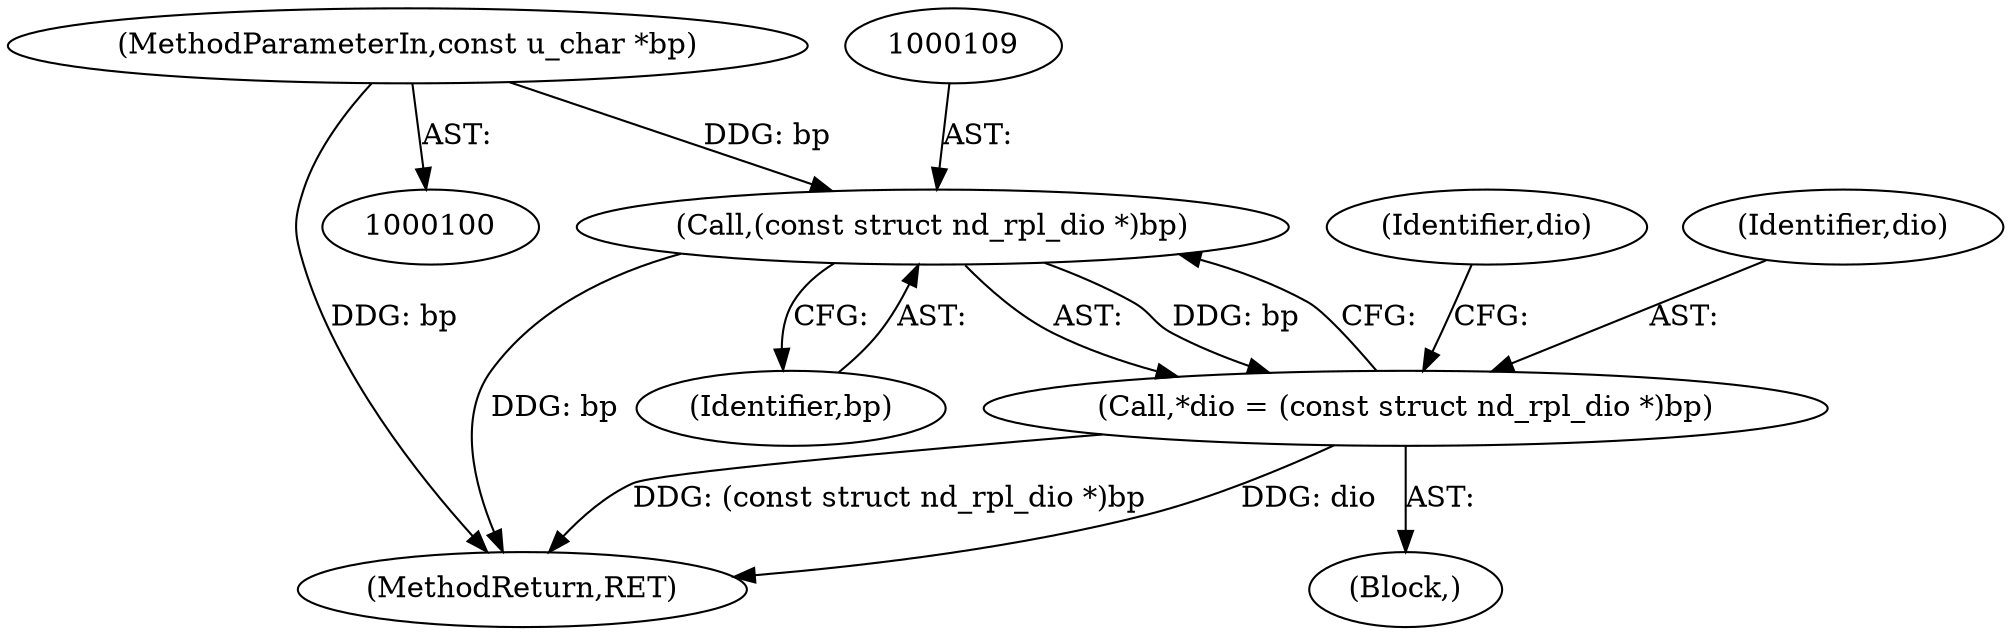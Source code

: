 digraph "0_tcpdump_d7505276842e85bfd067fa21cdb32b8a2dc3c5e4_7@pointer" {
"1000102" [label="(MethodParameterIn,const u_char *bp)"];
"1000108" [label="(Call,(const struct nd_rpl_dio *)bp)"];
"1000106" [label="(Call,*dio = (const struct nd_rpl_dio *)bp)"];
"1000108" [label="(Call,(const struct nd_rpl_dio *)bp)"];
"1000192" [label="(MethodReturn,RET)"];
"1000104" [label="(Block,)"];
"1000102" [label="(MethodParameterIn,const u_char *bp)"];
"1000110" [label="(Identifier,bp)"];
"1000114" [label="(Identifier,dio)"];
"1000106" [label="(Call,*dio = (const struct nd_rpl_dio *)bp)"];
"1000107" [label="(Identifier,dio)"];
"1000102" -> "1000100"  [label="AST: "];
"1000102" -> "1000192"  [label="DDG: bp"];
"1000102" -> "1000108"  [label="DDG: bp"];
"1000108" -> "1000106"  [label="AST: "];
"1000108" -> "1000110"  [label="CFG: "];
"1000109" -> "1000108"  [label="AST: "];
"1000110" -> "1000108"  [label="AST: "];
"1000106" -> "1000108"  [label="CFG: "];
"1000108" -> "1000192"  [label="DDG: bp"];
"1000108" -> "1000106"  [label="DDG: bp"];
"1000106" -> "1000104"  [label="AST: "];
"1000107" -> "1000106"  [label="AST: "];
"1000114" -> "1000106"  [label="CFG: "];
"1000106" -> "1000192"  [label="DDG: (const struct nd_rpl_dio *)bp"];
"1000106" -> "1000192"  [label="DDG: dio"];
}
